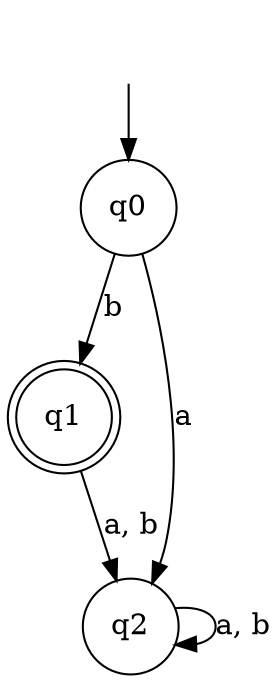 digraph Automaton {

q1 [shape = doublecircle];

q2 [shape = circle];

_nil [style = invis];

q0 [shape = circle];

_nil -> q0;

q1 -> q2 [label = "a, b"];

q0 -> q2 [label = "a"];

q0 -> q1 [label = "b"];

q2 -> q2 [label = "a, b"];

}

